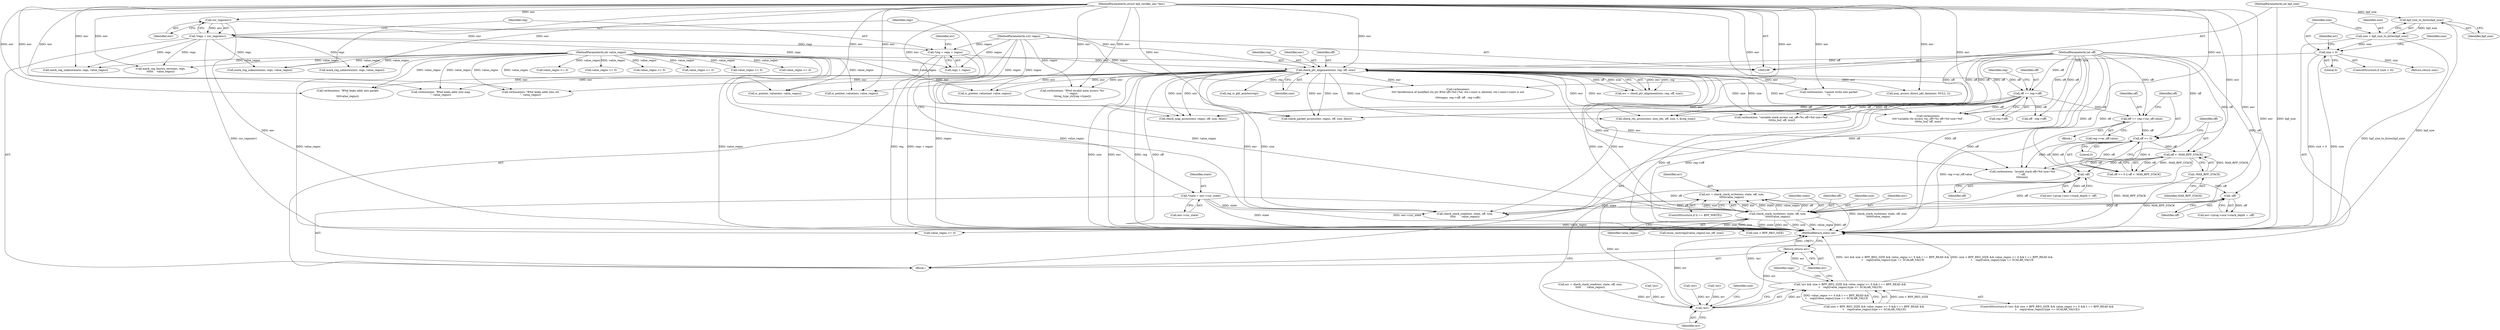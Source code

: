 digraph "0_linux_0c17d1d2c61936401f4702e1846e2c19b200f958_1@API" {
"1000440" [label="(Call,err = check_stack_write(env, state, off, size,\n\t\t\t\t\t\tvalue_regno))"];
"1000442" [label="(Call,check_stack_write(env, state, off, size,\n\t\t\t\t\t\tvalue_regno))"];
"1000149" [label="(Call,check_ptr_alignment(env, reg, off, size))"];
"1000124" [label="(Call,cur_regs(env))"];
"1000107" [label="(MethodParameterIn,struct bpf_verifier_env *env)"];
"1000127" [label="(Call,*reg = regs + regno)"];
"1000122" [label="(Call,*regs = cur_regs(env))"];
"1000109" [label="(MethodParameterIn,u32 regno)"];
"1000110" [label="(MethodParameterIn,int off)"];
"1000142" [label="(Call,size < 0)"];
"1000137" [label="(Call,size = bpf_size_to_bytes(bpf_size))"];
"1000139" [label="(Call,bpf_size_to_bytes(bpf_size))"];
"1000111" [label="(MethodParameterIn,int bpf_size)"];
"1000116" [label="(Call,*state = env->cur_state)"];
"1000424" [label="(Call,-off)"];
"1000402" [label="(Call,off < -MAX_BPF_STACK)"];
"1000399" [label="(Call,off >= 0)"];
"1000390" [label="(Call,off += reg->var_off.value)"];
"1000158" [label="(Call,off += reg->off)"];
"1000404" [label="(Call,-MAX_BPF_STACK)"];
"1000434" [label="(Call,-off)"];
"1000113" [label="(MethodParameterIn,int value_regno)"];
"1000538" [label="(Call,!err)"];
"1000537" [label="(Call,!err && size < BPF_REG_SIZE && value_regno >= 0 && t == BPF_READ &&\n \t    regs[value_regno].type == SCALAR_VALUE)"];
"1000578" [label="(Return,return err;)"];
"1000441" [label="(Identifier,err)"];
"1000129" [label="(Call,regs + regno)"];
"1000436" [label="(ControlStructure,if (t == BPF_WRITE))"];
"1000538" [label="(Call,!err)"];
"1000160" [label="(Call,reg->off)"];
"1000524" [label="(Call,verbose(env, \"R%d invalid mem access '%s'\n\", regno,\n\t\t\treg_type_str[reg->type]))"];
"1000392" [label="(Call,reg->var_off.value)"];
"1000402" [label="(Call,off < -MAX_BPF_STACK)"];
"1000578" [label="(Return,return err;)"];
"1000435" [label="(Identifier,off)"];
"1000404" [label="(Call,-MAX_BPF_STACK)"];
"1000390" [label="(Call,off += reg->var_off.value)"];
"1000124" [label="(Call,cur_regs(env))"];
"1000128" [label="(Identifier,reg)"];
"1000209" [label="(Call,mark_reg_unknown(env, regs, value_regno))"];
"1000485" [label="(Call,value_regno >= 0)"];
"1000107" [label="(MethodParameterIn,struct bpf_verifier_env *env)"];
"1000444" [label="(Identifier,state)"];
"1000231" [label="(Call,value_regno >= 0)"];
"1000138" [label="(Identifier,size)"];
"1000501" [label="(Call,check_packet_access(env, regno, off, size, false))"];
"1000257" [label="(Call,off - reg->off)"];
"1000250" [label="(Call,verbose(env,\n\t\t\t\t\"dereference of modified ctx ptr R%d off=%d+%d, ctx+const is allowed, ctx+const+const is not\n\",\n\t\t\t\tregno, reg->off, off - reg->off))"];
"1000179" [label="(Call,is_pointer_value(env, value_regno))"];
"1000148" [label="(Identifier,err)"];
"1000151" [label="(Identifier,reg)"];
"1000142" [label="(Call,size < 0)"];
"1000118" [label="(Call,env->cur_state)"];
"1000297" [label="(Call,check_ctx_access(env, insn_idx, off, size, t, &reg_type))"];
"1000149" [label="(Call,check_ptr_alignment(env, reg, off, size))"];
"1000381" [label="(Call,verbose(env, \"variable stack access var_off=%s off=%d size=%d\",\n\t\t\t\ttn_buf, off, size))"];
"1000545" [label="(Call,value_regno >= 0)"];
"1000451" [label="(Call,check_stack_read(env, state, off, size,\n\t\t\t\t\t       value_regno))"];
"1000518" [label="(Call,mark_reg_unknown(env, regs, value_regno))"];
"1000125" [label="(Identifier,env)"];
"1000515" [label="(Call,value_regno >= 0)"];
"1000398" [label="(Call,off >= 0 || off < -MAX_BPF_STACK)"];
"1000401" [label="(Literal,0)"];
"1000206" [label="(Call,value_regno >= 0)"];
"1000536" [label="(ControlStructure,if (!err && size < BPF_REG_SIZE && value_regno >= 0 && t == BPF_READ &&\n \t    regs[value_regno].type == SCALAR_VALUE))"];
"1000176" [label="(Call,value_regno >= 0)"];
"1000110" [label="(MethodParameterIn,int off)"];
"1000166" [label="(Identifier,reg)"];
"1000123" [label="(Identifier,regs)"];
"1000116" [label="(Call,*state = env->cur_state)"];
"1000109" [label="(MethodParameterIn,u32 regno)"];
"1000416" [label="(Call,env->prog->aux->stack_depth < -off)"];
"1000445" [label="(Identifier,off)"];
"1000183" [label="(Call,verbose(env, \"R%d leaks addr into map\n\", value_regno))"];
"1000440" [label="(Call,err = check_stack_write(env, state, off, size,\n\t\t\t\t\t\tvalue_regno))"];
"1000113" [label="(MethodParameterIn,int value_regno)"];
"1000158" [label="(Call,off += reg->off)"];
"1000473" [label="(Call,verbose(env, \"cannot write into packet\n\"))"];
"1000111" [label="(MethodParameterIn,int bpf_size)"];
"1000426" [label="(Call,env->prog->aux->stack_depth = -off)"];
"1000468" [label="(Call,may_access_direct_pkt_data(env, NULL, t))"];
"1000286" [label="(Call,verbose(env,\n\t\t\t\t\"variable ctx access var_off=%s off=%d size=%d\",\n\t\t\t\ttn_buf, off, size))"];
"1000580" [label="(MethodReturn,static int)"];
"1000537" [label="(Call,!err && size < BPF_REG_SIZE && value_regno >= 0 && t == BPF_READ &&\n \t    regs[value_regno].type == SCALAR_VALUE)"];
"1000307" [label="(Call,!err)"];
"1000159" [label="(Identifier,off)"];
"1000434" [label="(Call,-off)"];
"1000122" [label="(Call,*regs = cur_regs(env))"];
"1000326" [label="(Call,mark_reg_known_zero(env, regs,\n\t\t\t\t\t\t    value_regno))"];
"1000540" [label="(Call,size < BPF_REG_SIZE && value_regno >= 0 && t == BPF_READ &&\n \t    regs[value_regno].type == SCALAR_VALUE)"];
"1000144" [label="(Literal,0)"];
"1000313" [label="(Call,value_regno >= 0)"];
"1000446" [label="(Identifier,size)"];
"1000147" [label="(Call,err = check_ptr_alignment(env, reg, off, size))"];
"1000117" [label="(Identifier,state)"];
"1000141" [label="(ControlStructure,if (size < 0))"];
"1000539" [label="(Identifier,err)"];
"1000150" [label="(Identifier,env)"];
"1000152" [label="(Identifier,off)"];
"1000425" [label="(Identifier,off)"];
"1000492" [label="(Call,verbose(env, \"R%d leaks addr into packet\n\",\n\t\t\t\tvalue_regno))"];
"1000127" [label="(Call,*reg = regs + regno)"];
"1000137" [label="(Call,size = bpf_size_to_bytes(bpf_size))"];
"1000140" [label="(Identifier,bpf_size)"];
"1000153" [label="(Identifier,size)"];
"1000459" [label="(Call,reg_is_pkt_pointer(reg))"];
"1000145" [label="(Return,return size;)"];
"1000424" [label="(Call,-off)"];
"1000443" [label="(Identifier,env)"];
"1000403" [label="(Identifier,off)"];
"1000321" [label="(Call,mark_reg_unknown(env, regs, value_regno))"];
"1000139" [label="(Call,bpf_size_to_bytes(bpf_size))"];
"1000200" [label="(Call,!err)"];
"1000114" [label="(Block,)"];
"1000447" [label="(Identifier,value_regno)"];
"1000509" [label="(Call,!err)"];
"1000563" [label="(Identifier,regs)"];
"1000400" [label="(Identifier,off)"];
"1000488" [label="(Call,is_pointer_value(env, value_regno))"];
"1000143" [label="(Identifier,size)"];
"1000566" [label="(Call,tnum_cast(regs[value_regno].var_off, size))"];
"1000399" [label="(Call,off >= 0)"];
"1000541" [label="(Call,size < BPF_REG_SIZE)"];
"1000442" [label="(Call,check_stack_write(env, state, off, size,\n\t\t\t\t\t\tvalue_regno))"];
"1000542" [label="(Identifier,size)"];
"1000407" [label="(Call,verbose(env, \"invalid stack off=%d size=%d\n\", off,\n\t\t\t\tsize))"];
"1000135" [label="(Identifier,err)"];
"1000579" [label="(Identifier,err)"];
"1000391" [label="(Identifier,off)"];
"1000192" [label="(Call,check_map_access(env, regno, off, size, false))"];
"1000365" [label="(Block,)"];
"1000405" [label="(Identifier,MAX_BPF_STACK)"];
"1000238" [label="(Call,verbose(env, \"R%d leaks addr into ctx\n\", value_regno))"];
"1000449" [label="(Call,err = check_stack_read(env, state, off, size,\n\t\t\t\t\t       value_regno))"];
"1000234" [label="(Call,is_pointer_value(env, value_regno))"];
"1000146" [label="(Identifier,size)"];
"1000440" -> "1000436"  [label="AST: "];
"1000440" -> "1000442"  [label="CFG: "];
"1000441" -> "1000440"  [label="AST: "];
"1000442" -> "1000440"  [label="AST: "];
"1000539" -> "1000440"  [label="CFG: "];
"1000440" -> "1000580"  [label="DDG: check_stack_write(env, state, off, size,\n\t\t\t\t\t\tvalue_regno)"];
"1000442" -> "1000440"  [label="DDG: env"];
"1000442" -> "1000440"  [label="DDG: state"];
"1000442" -> "1000440"  [label="DDG: value_regno"];
"1000442" -> "1000440"  [label="DDG: off"];
"1000442" -> "1000440"  [label="DDG: size"];
"1000440" -> "1000538"  [label="DDG: err"];
"1000442" -> "1000447"  [label="CFG: "];
"1000443" -> "1000442"  [label="AST: "];
"1000444" -> "1000442"  [label="AST: "];
"1000445" -> "1000442"  [label="AST: "];
"1000446" -> "1000442"  [label="AST: "];
"1000447" -> "1000442"  [label="AST: "];
"1000442" -> "1000580"  [label="DDG: env"];
"1000442" -> "1000580"  [label="DDG: size"];
"1000442" -> "1000580"  [label="DDG: value_regno"];
"1000442" -> "1000580"  [label="DDG: off"];
"1000442" -> "1000580"  [label="DDG: state"];
"1000149" -> "1000442"  [label="DDG: env"];
"1000149" -> "1000442"  [label="DDG: size"];
"1000107" -> "1000442"  [label="DDG: env"];
"1000116" -> "1000442"  [label="DDG: state"];
"1000424" -> "1000442"  [label="DDG: off"];
"1000434" -> "1000442"  [label="DDG: off"];
"1000110" -> "1000442"  [label="DDG: off"];
"1000113" -> "1000442"  [label="DDG: value_regno"];
"1000442" -> "1000541"  [label="DDG: size"];
"1000442" -> "1000545"  [label="DDG: value_regno"];
"1000442" -> "1000566"  [label="DDG: size"];
"1000149" -> "1000147"  [label="AST: "];
"1000149" -> "1000153"  [label="CFG: "];
"1000150" -> "1000149"  [label="AST: "];
"1000151" -> "1000149"  [label="AST: "];
"1000152" -> "1000149"  [label="AST: "];
"1000153" -> "1000149"  [label="AST: "];
"1000147" -> "1000149"  [label="CFG: "];
"1000149" -> "1000580"  [label="DDG: reg"];
"1000149" -> "1000580"  [label="DDG: off"];
"1000149" -> "1000580"  [label="DDG: size"];
"1000149" -> "1000580"  [label="DDG: env"];
"1000149" -> "1000147"  [label="DDG: env"];
"1000149" -> "1000147"  [label="DDG: reg"];
"1000149" -> "1000147"  [label="DDG: off"];
"1000149" -> "1000147"  [label="DDG: size"];
"1000124" -> "1000149"  [label="DDG: env"];
"1000107" -> "1000149"  [label="DDG: env"];
"1000127" -> "1000149"  [label="DDG: reg"];
"1000110" -> "1000149"  [label="DDG: off"];
"1000142" -> "1000149"  [label="DDG: size"];
"1000149" -> "1000158"  [label="DDG: off"];
"1000149" -> "1000179"  [label="DDG: env"];
"1000149" -> "1000183"  [label="DDG: env"];
"1000149" -> "1000192"  [label="DDG: env"];
"1000149" -> "1000192"  [label="DDG: size"];
"1000149" -> "1000234"  [label="DDG: env"];
"1000149" -> "1000238"  [label="DDG: env"];
"1000149" -> "1000250"  [label="DDG: env"];
"1000149" -> "1000286"  [label="DDG: env"];
"1000149" -> "1000286"  [label="DDG: size"];
"1000149" -> "1000297"  [label="DDG: env"];
"1000149" -> "1000297"  [label="DDG: size"];
"1000149" -> "1000381"  [label="DDG: env"];
"1000149" -> "1000381"  [label="DDG: size"];
"1000149" -> "1000407"  [label="DDG: env"];
"1000149" -> "1000407"  [label="DDG: size"];
"1000149" -> "1000451"  [label="DDG: env"];
"1000149" -> "1000451"  [label="DDG: size"];
"1000149" -> "1000459"  [label="DDG: reg"];
"1000149" -> "1000468"  [label="DDG: env"];
"1000149" -> "1000473"  [label="DDG: env"];
"1000149" -> "1000488"  [label="DDG: env"];
"1000149" -> "1000492"  [label="DDG: env"];
"1000149" -> "1000501"  [label="DDG: env"];
"1000149" -> "1000501"  [label="DDG: size"];
"1000149" -> "1000524"  [label="DDG: env"];
"1000124" -> "1000122"  [label="AST: "];
"1000124" -> "1000125"  [label="CFG: "];
"1000125" -> "1000124"  [label="AST: "];
"1000122" -> "1000124"  [label="CFG: "];
"1000124" -> "1000580"  [label="DDG: env"];
"1000124" -> "1000122"  [label="DDG: env"];
"1000107" -> "1000124"  [label="DDG: env"];
"1000107" -> "1000106"  [label="AST: "];
"1000107" -> "1000580"  [label="DDG: env"];
"1000107" -> "1000179"  [label="DDG: env"];
"1000107" -> "1000183"  [label="DDG: env"];
"1000107" -> "1000192"  [label="DDG: env"];
"1000107" -> "1000209"  [label="DDG: env"];
"1000107" -> "1000234"  [label="DDG: env"];
"1000107" -> "1000238"  [label="DDG: env"];
"1000107" -> "1000250"  [label="DDG: env"];
"1000107" -> "1000286"  [label="DDG: env"];
"1000107" -> "1000297"  [label="DDG: env"];
"1000107" -> "1000321"  [label="DDG: env"];
"1000107" -> "1000326"  [label="DDG: env"];
"1000107" -> "1000381"  [label="DDG: env"];
"1000107" -> "1000407"  [label="DDG: env"];
"1000107" -> "1000451"  [label="DDG: env"];
"1000107" -> "1000468"  [label="DDG: env"];
"1000107" -> "1000473"  [label="DDG: env"];
"1000107" -> "1000488"  [label="DDG: env"];
"1000107" -> "1000492"  [label="DDG: env"];
"1000107" -> "1000501"  [label="DDG: env"];
"1000107" -> "1000518"  [label="DDG: env"];
"1000107" -> "1000524"  [label="DDG: env"];
"1000127" -> "1000114"  [label="AST: "];
"1000127" -> "1000129"  [label="CFG: "];
"1000128" -> "1000127"  [label="AST: "];
"1000129" -> "1000127"  [label="AST: "];
"1000135" -> "1000127"  [label="CFG: "];
"1000127" -> "1000580"  [label="DDG: regs + regno"];
"1000127" -> "1000580"  [label="DDG: reg"];
"1000122" -> "1000127"  [label="DDG: regs"];
"1000109" -> "1000127"  [label="DDG: regno"];
"1000122" -> "1000114"  [label="AST: "];
"1000123" -> "1000122"  [label="AST: "];
"1000128" -> "1000122"  [label="CFG: "];
"1000122" -> "1000580"  [label="DDG: cur_regs(env)"];
"1000122" -> "1000129"  [label="DDG: regs"];
"1000122" -> "1000209"  [label="DDG: regs"];
"1000122" -> "1000321"  [label="DDG: regs"];
"1000122" -> "1000326"  [label="DDG: regs"];
"1000122" -> "1000518"  [label="DDG: regs"];
"1000109" -> "1000106"  [label="AST: "];
"1000109" -> "1000580"  [label="DDG: regno"];
"1000109" -> "1000129"  [label="DDG: regno"];
"1000109" -> "1000192"  [label="DDG: regno"];
"1000109" -> "1000250"  [label="DDG: regno"];
"1000109" -> "1000501"  [label="DDG: regno"];
"1000109" -> "1000524"  [label="DDG: regno"];
"1000110" -> "1000106"  [label="AST: "];
"1000110" -> "1000580"  [label="DDG: off"];
"1000110" -> "1000158"  [label="DDG: off"];
"1000110" -> "1000192"  [label="DDG: off"];
"1000110" -> "1000257"  [label="DDG: off"];
"1000110" -> "1000286"  [label="DDG: off"];
"1000110" -> "1000297"  [label="DDG: off"];
"1000110" -> "1000381"  [label="DDG: off"];
"1000110" -> "1000390"  [label="DDG: off"];
"1000110" -> "1000399"  [label="DDG: off"];
"1000110" -> "1000402"  [label="DDG: off"];
"1000110" -> "1000407"  [label="DDG: off"];
"1000110" -> "1000424"  [label="DDG: off"];
"1000110" -> "1000434"  [label="DDG: off"];
"1000110" -> "1000451"  [label="DDG: off"];
"1000110" -> "1000501"  [label="DDG: off"];
"1000142" -> "1000141"  [label="AST: "];
"1000142" -> "1000144"  [label="CFG: "];
"1000143" -> "1000142"  [label="AST: "];
"1000144" -> "1000142"  [label="AST: "];
"1000146" -> "1000142"  [label="CFG: "];
"1000148" -> "1000142"  [label="CFG: "];
"1000142" -> "1000580"  [label="DDG: size < 0"];
"1000142" -> "1000580"  [label="DDG: size"];
"1000137" -> "1000142"  [label="DDG: size"];
"1000142" -> "1000145"  [label="DDG: size"];
"1000137" -> "1000114"  [label="AST: "];
"1000137" -> "1000139"  [label="CFG: "];
"1000138" -> "1000137"  [label="AST: "];
"1000139" -> "1000137"  [label="AST: "];
"1000143" -> "1000137"  [label="CFG: "];
"1000137" -> "1000580"  [label="DDG: bpf_size_to_bytes(bpf_size)"];
"1000139" -> "1000137"  [label="DDG: bpf_size"];
"1000139" -> "1000140"  [label="CFG: "];
"1000140" -> "1000139"  [label="AST: "];
"1000139" -> "1000580"  [label="DDG: bpf_size"];
"1000111" -> "1000139"  [label="DDG: bpf_size"];
"1000111" -> "1000106"  [label="AST: "];
"1000111" -> "1000580"  [label="DDG: bpf_size"];
"1000116" -> "1000114"  [label="AST: "];
"1000116" -> "1000118"  [label="CFG: "];
"1000117" -> "1000116"  [label="AST: "];
"1000118" -> "1000116"  [label="AST: "];
"1000123" -> "1000116"  [label="CFG: "];
"1000116" -> "1000580"  [label="DDG: state"];
"1000116" -> "1000580"  [label="DDG: env->cur_state"];
"1000116" -> "1000451"  [label="DDG: state"];
"1000424" -> "1000416"  [label="AST: "];
"1000424" -> "1000425"  [label="CFG: "];
"1000425" -> "1000424"  [label="AST: "];
"1000416" -> "1000424"  [label="CFG: "];
"1000424" -> "1000416"  [label="DDG: off"];
"1000402" -> "1000424"  [label="DDG: off"];
"1000399" -> "1000424"  [label="DDG: off"];
"1000424" -> "1000434"  [label="DDG: off"];
"1000424" -> "1000451"  [label="DDG: off"];
"1000402" -> "1000398"  [label="AST: "];
"1000402" -> "1000404"  [label="CFG: "];
"1000403" -> "1000402"  [label="AST: "];
"1000404" -> "1000402"  [label="AST: "];
"1000398" -> "1000402"  [label="CFG: "];
"1000402" -> "1000580"  [label="DDG: -MAX_BPF_STACK"];
"1000402" -> "1000398"  [label="DDG: off"];
"1000402" -> "1000398"  [label="DDG: -MAX_BPF_STACK"];
"1000399" -> "1000402"  [label="DDG: off"];
"1000404" -> "1000402"  [label="DDG: MAX_BPF_STACK"];
"1000402" -> "1000407"  [label="DDG: off"];
"1000399" -> "1000398"  [label="AST: "];
"1000399" -> "1000401"  [label="CFG: "];
"1000400" -> "1000399"  [label="AST: "];
"1000401" -> "1000399"  [label="AST: "];
"1000403" -> "1000399"  [label="CFG: "];
"1000398" -> "1000399"  [label="CFG: "];
"1000399" -> "1000398"  [label="DDG: off"];
"1000399" -> "1000398"  [label="DDG: 0"];
"1000390" -> "1000399"  [label="DDG: off"];
"1000399" -> "1000407"  [label="DDG: off"];
"1000390" -> "1000365"  [label="AST: "];
"1000390" -> "1000392"  [label="CFG: "];
"1000391" -> "1000390"  [label="AST: "];
"1000392" -> "1000390"  [label="AST: "];
"1000400" -> "1000390"  [label="CFG: "];
"1000390" -> "1000580"  [label="DDG: reg->var_off.value"];
"1000158" -> "1000390"  [label="DDG: off"];
"1000158" -> "1000114"  [label="AST: "];
"1000158" -> "1000160"  [label="CFG: "];
"1000159" -> "1000158"  [label="AST: "];
"1000160" -> "1000158"  [label="AST: "];
"1000166" -> "1000158"  [label="CFG: "];
"1000158" -> "1000580"  [label="DDG: off"];
"1000158" -> "1000580"  [label="DDG: reg->off"];
"1000158" -> "1000192"  [label="DDG: off"];
"1000158" -> "1000257"  [label="DDG: off"];
"1000158" -> "1000286"  [label="DDG: off"];
"1000158" -> "1000297"  [label="DDG: off"];
"1000158" -> "1000381"  [label="DDG: off"];
"1000158" -> "1000501"  [label="DDG: off"];
"1000404" -> "1000405"  [label="CFG: "];
"1000405" -> "1000404"  [label="AST: "];
"1000404" -> "1000580"  [label="DDG: MAX_BPF_STACK"];
"1000434" -> "1000426"  [label="AST: "];
"1000434" -> "1000435"  [label="CFG: "];
"1000435" -> "1000434"  [label="AST: "];
"1000426" -> "1000434"  [label="CFG: "];
"1000434" -> "1000426"  [label="DDG: off"];
"1000434" -> "1000451"  [label="DDG: off"];
"1000113" -> "1000106"  [label="AST: "];
"1000113" -> "1000580"  [label="DDG: value_regno"];
"1000113" -> "1000176"  [label="DDG: value_regno"];
"1000113" -> "1000179"  [label="DDG: value_regno"];
"1000113" -> "1000183"  [label="DDG: value_regno"];
"1000113" -> "1000206"  [label="DDG: value_regno"];
"1000113" -> "1000209"  [label="DDG: value_regno"];
"1000113" -> "1000231"  [label="DDG: value_regno"];
"1000113" -> "1000234"  [label="DDG: value_regno"];
"1000113" -> "1000238"  [label="DDG: value_regno"];
"1000113" -> "1000313"  [label="DDG: value_regno"];
"1000113" -> "1000321"  [label="DDG: value_regno"];
"1000113" -> "1000326"  [label="DDG: value_regno"];
"1000113" -> "1000451"  [label="DDG: value_regno"];
"1000113" -> "1000485"  [label="DDG: value_regno"];
"1000113" -> "1000488"  [label="DDG: value_regno"];
"1000113" -> "1000492"  [label="DDG: value_regno"];
"1000113" -> "1000515"  [label="DDG: value_regno"];
"1000113" -> "1000518"  [label="DDG: value_regno"];
"1000113" -> "1000545"  [label="DDG: value_regno"];
"1000538" -> "1000537"  [label="AST: "];
"1000538" -> "1000539"  [label="CFG: "];
"1000539" -> "1000538"  [label="AST: "];
"1000542" -> "1000538"  [label="CFG: "];
"1000537" -> "1000538"  [label="CFG: "];
"1000538" -> "1000580"  [label="DDG: err"];
"1000538" -> "1000537"  [label="DDG: err"];
"1000200" -> "1000538"  [label="DDG: err"];
"1000449" -> "1000538"  [label="DDG: err"];
"1000509" -> "1000538"  [label="DDG: err"];
"1000307" -> "1000538"  [label="DDG: err"];
"1000538" -> "1000578"  [label="DDG: err"];
"1000537" -> "1000536"  [label="AST: "];
"1000537" -> "1000540"  [label="CFG: "];
"1000540" -> "1000537"  [label="AST: "];
"1000563" -> "1000537"  [label="CFG: "];
"1000579" -> "1000537"  [label="CFG: "];
"1000537" -> "1000580"  [label="DDG: size < BPF_REG_SIZE && value_regno >= 0 && t == BPF_READ &&\n \t    regs[value_regno].type == SCALAR_VALUE"];
"1000537" -> "1000580"  [label="DDG: !err"];
"1000537" -> "1000580"  [label="DDG: !err && size < BPF_REG_SIZE && value_regno >= 0 && t == BPF_READ &&\n \t    regs[value_regno].type == SCALAR_VALUE"];
"1000540" -> "1000537"  [label="DDG: size < BPF_REG_SIZE"];
"1000540" -> "1000537"  [label="DDG: value_regno >= 0 && t == BPF_READ &&\n \t    regs[value_regno].type == SCALAR_VALUE"];
"1000578" -> "1000114"  [label="AST: "];
"1000578" -> "1000579"  [label="CFG: "];
"1000579" -> "1000578"  [label="AST: "];
"1000580" -> "1000578"  [label="CFG: "];
"1000578" -> "1000580"  [label="DDG: <RET>"];
"1000579" -> "1000578"  [label="DDG: err"];
}
